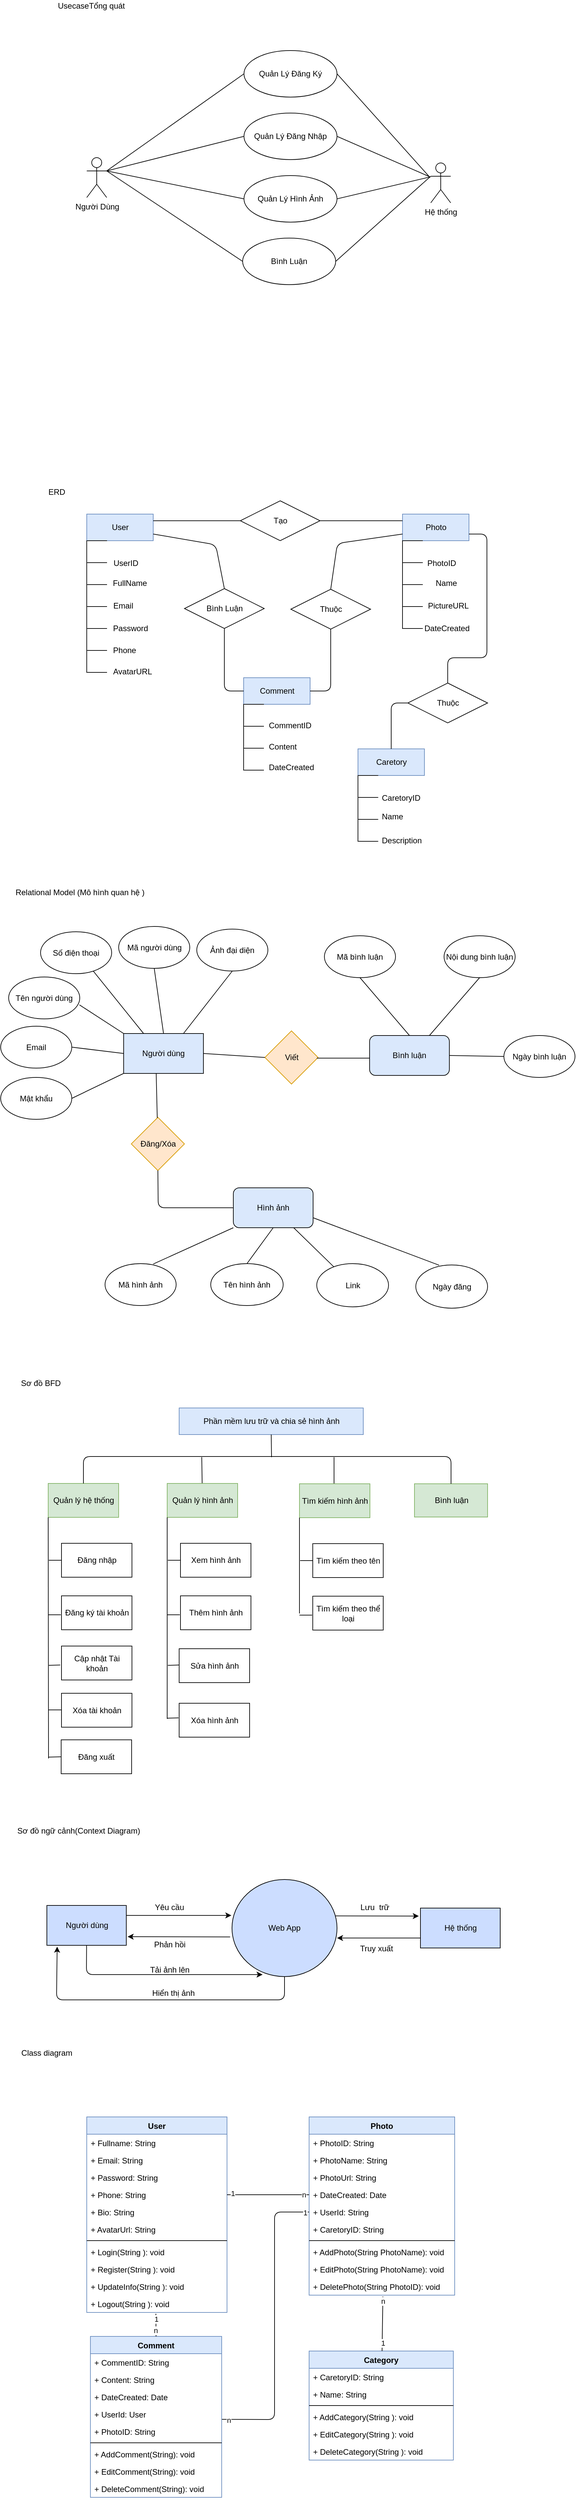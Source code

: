 <mxfile version="14.1.3" type="github">
  <diagram id="1OZ0fzqCseCf3csZvTV9" name="Page-1">
    <mxGraphModel dx="994" dy="573" grid="0" gridSize="10" guides="1" tooltips="1" connect="1" arrows="1" fold="1" page="1" pageScale="1" pageWidth="827" pageHeight="1169" background="#ffffff" math="0" shadow="0">
      <root>
        <mxCell id="0" />
        <mxCell id="1" parent="0" />
        <mxCell id="WL56E5WNC0mjnMsQFO7s-23" value="User" style="whiteSpace=wrap;html=1;align=center;startSize=26;fillColor=#dae8fc;strokeColor=#6c8ebf;" parent="1" vertex="1">
          <mxGeometry x="129.5" y="897" width="100" height="40" as="geometry" />
        </mxCell>
        <mxCell id="WL56E5WNC0mjnMsQFO7s-30" value="" style="html=1;dashed=0;whitespace=wrap;shape=partialRectangle;right=0;startSize=26;fillColor=#ffffff;gradientColor=none;" parent="1" vertex="1">
          <mxGeometry x="129.5" y="937" width="30" height="33" as="geometry" />
        </mxCell>
        <mxCell id="WL56E5WNC0mjnMsQFO7s-41" value="UserID" style="text;html=1;resizable=0;autosize=1;align=center;verticalAlign=middle;points=[];fillColor=none;strokeColor=none;startSize=26;fontSize=12;" parent="1" vertex="1">
          <mxGeometry x="163.5" y="962" width="48" height="18" as="geometry" />
        </mxCell>
        <mxCell id="WL56E5WNC0mjnMsQFO7s-42" value="" style="html=1;dashed=0;whitespace=wrap;shape=partialRectangle;right=0;startSize=26;fillColor=#ffffff;gradientColor=none;" parent="1" vertex="1">
          <mxGeometry x="129.5" y="970" width="30" height="33" as="geometry" />
        </mxCell>
        <mxCell id="WL56E5WNC0mjnMsQFO7s-43" value="FullName" style="text;html=1;resizable=0;autosize=1;align=center;verticalAlign=middle;points=[];fillColor=none;strokeColor=none;startSize=26;fontSize=12;" parent="1" vertex="1">
          <mxGeometry x="163.5" y="992" width="61" height="18" as="geometry" />
        </mxCell>
        <mxCell id="WL56E5WNC0mjnMsQFO7s-44" value="" style="html=1;dashed=0;whitespace=wrap;shape=partialRectangle;right=0;startSize=26;fillColor=#ffffff;gradientColor=none;" parent="1" vertex="1">
          <mxGeometry x="129.5" y="1003" width="30" height="33" as="geometry" />
        </mxCell>
        <mxCell id="WL56E5WNC0mjnMsQFO7s-45" value="Email" style="text;html=1;resizable=0;autosize=1;align=center;verticalAlign=middle;points=[];fillColor=none;strokeColor=none;startSize=26;fontSize=12;" parent="1" vertex="1">
          <mxGeometry x="163.5" y="1026" width="40" height="18" as="geometry" />
        </mxCell>
        <mxCell id="WL56E5WNC0mjnMsQFO7s-46" value="" style="html=1;dashed=0;whitespace=wrap;shape=partialRectangle;right=0;startSize=26;fillColor=#ffffff;gradientColor=none;" parent="1" vertex="1">
          <mxGeometry x="129.5" y="1036" width="30" height="33" as="geometry" />
        </mxCell>
        <mxCell id="WL56E5WNC0mjnMsQFO7s-47" value="Password" style="text;html=1;resizable=0;autosize=1;align=center;verticalAlign=middle;points=[];fillColor=none;strokeColor=none;startSize=26;fontSize=12;" parent="1" vertex="1">
          <mxGeometry x="163.5" y="1060" width="63" height="18" as="geometry" />
        </mxCell>
        <mxCell id="WL56E5WNC0mjnMsQFO7s-49" value="" style="html=1;dashed=0;whitespace=wrap;shape=partialRectangle;right=0;startSize=26;fillColor=#ffffff;gradientColor=none;" parent="1" vertex="1">
          <mxGeometry x="129.5" y="1069" width="30" height="33" as="geometry" />
        </mxCell>
        <mxCell id="WL56E5WNC0mjnMsQFO7s-50" value="Phone" style="text;html=1;resizable=0;autosize=1;align=center;verticalAlign=middle;points=[];fillColor=none;strokeColor=none;startSize=26;fontSize=12;" parent="1" vertex="1">
          <mxGeometry x="163.5" y="1093" width="44" height="18" as="geometry" />
        </mxCell>
        <mxCell id="WL56E5WNC0mjnMsQFO7s-51" value="" style="html=1;dashed=0;whitespace=wrap;shape=partialRectangle;right=0;startSize=26;fillColor=#ffffff;gradientColor=none;" parent="1" vertex="1">
          <mxGeometry x="129.5" y="1102" width="30" height="33" as="geometry" />
        </mxCell>
        <mxCell id="WL56E5WNC0mjnMsQFO7s-52" value="AvatarURL" style="text;html=1;resizable=0;autosize=1;align=center;verticalAlign=middle;points=[];fillColor=none;strokeColor=none;startSize=26;fontSize=12;" parent="1" vertex="1">
          <mxGeometry x="163.5" y="1125" width="68" height="18" as="geometry" />
        </mxCell>
        <mxCell id="WL56E5WNC0mjnMsQFO7s-55" value="Photo" style="whiteSpace=wrap;html=1;align=center;startSize=26;fillColor=#dae8fc;strokeColor=#6c8ebf;" parent="1" vertex="1">
          <mxGeometry x="604.5" y="897" width="100" height="40" as="geometry" />
        </mxCell>
        <mxCell id="WL56E5WNC0mjnMsQFO7s-56" value="" style="html=1;dashed=0;whitespace=wrap;shape=partialRectangle;right=0;startSize=26;fillColor=#ffffff;gradientColor=none;" parent="1" vertex="1">
          <mxGeometry x="604.5" y="937" width="30" height="33" as="geometry" />
        </mxCell>
        <mxCell id="WL56E5WNC0mjnMsQFO7s-57" value="PhotoID" style="text;html=1;resizable=0;autosize=1;align=center;verticalAlign=middle;points=[];fillColor=none;strokeColor=none;startSize=26;fontSize=12;" parent="1" vertex="1">
          <mxGeometry x="636.5" y="962" width="53" height="18" as="geometry" />
        </mxCell>
        <mxCell id="WL56E5WNC0mjnMsQFO7s-58" value="" style="html=1;dashed=0;whitespace=wrap;shape=partialRectangle;right=0;startSize=26;fillColor=#ffffff;gradientColor=none;" parent="1" vertex="1">
          <mxGeometry x="604.5" y="970" width="30" height="33" as="geometry" />
        </mxCell>
        <mxCell id="WL56E5WNC0mjnMsQFO7s-59" value="Name" style="text;html=1;resizable=0;autosize=1;align=center;verticalAlign=middle;points=[];fillColor=none;strokeColor=none;startSize=26;fontSize=12;" parent="1" vertex="1">
          <mxGeometry x="648.5" y="992" width="42" height="18" as="geometry" />
        </mxCell>
        <mxCell id="WL56E5WNC0mjnMsQFO7s-60" value="" style="html=1;dashed=0;whitespace=wrap;shape=partialRectangle;right=0;startSize=26;fillColor=#ffffff;gradientColor=none;" parent="1" vertex="1">
          <mxGeometry x="604.5" y="1003" width="30" height="33" as="geometry" />
        </mxCell>
        <mxCell id="WL56E5WNC0mjnMsQFO7s-61" value="PictureURL" style="text;html=1;resizable=0;autosize=1;align=center;verticalAlign=middle;points=[];fillColor=none;strokeColor=none;startSize=26;fontSize=12;" parent="1" vertex="1">
          <mxGeometry x="636.5" y="1026" width="72" height="18" as="geometry" />
        </mxCell>
        <mxCell id="WL56E5WNC0mjnMsQFO7s-62" value="" style="html=1;dashed=0;whitespace=wrap;shape=partialRectangle;right=0;startSize=26;fillColor=#ffffff;gradientColor=none;" parent="1" vertex="1">
          <mxGeometry x="604.5" y="1036" width="30" height="33" as="geometry" />
        </mxCell>
        <mxCell id="WL56E5WNC0mjnMsQFO7s-63" value="&lt;span style=&quot;text-align: left&quot;&gt;DateCreated&lt;/span&gt;" style="text;html=1;resizable=0;autosize=1;align=center;verticalAlign=middle;points=[];fillColor=none;strokeColor=none;startSize=26;fontSize=12;" parent="1" vertex="1">
          <mxGeometry x="631.5" y="1060" width="78" height="18" as="geometry" />
        </mxCell>
        <mxCell id="WL56E5WNC0mjnMsQFO7s-68" value="&lt;span&gt;Caretory&lt;/span&gt;" style="whiteSpace=wrap;html=1;align=center;startSize=26;fillColor=#dae8fc;strokeColor=#6c8ebf;" parent="1" vertex="1">
          <mxGeometry x="537.5" y="1250" width="100" height="40" as="geometry" />
        </mxCell>
        <mxCell id="WL56E5WNC0mjnMsQFO7s-69" value="" style="html=1;dashed=0;whitespace=wrap;shape=partialRectangle;right=0;startSize=26;fillColor=#ffffff;gradientColor=none;" parent="1" vertex="1">
          <mxGeometry x="537.5" y="1290" width="30" height="33" as="geometry" />
        </mxCell>
        <mxCell id="WL56E5WNC0mjnMsQFO7s-70" value="CaretoryID" style="text;html=1;resizable=0;autosize=1;align=center;verticalAlign=middle;points=[];fillColor=none;strokeColor=none;startSize=26;fontSize=12;" parent="1" vertex="1">
          <mxGeometry x="567.5" y="1315" width="68" height="18" as="geometry" />
        </mxCell>
        <mxCell id="WL56E5WNC0mjnMsQFO7s-71" value="" style="html=1;dashed=0;whitespace=wrap;shape=partialRectangle;right=0;startSize=26;fillColor=#ffffff;gradientColor=none;" parent="1" vertex="1">
          <mxGeometry x="537.5" y="1323" width="30" height="33" as="geometry" />
        </mxCell>
        <mxCell id="WL56E5WNC0mjnMsQFO7s-72" value="Name" style="text;html=1;resizable=0;autosize=1;align=center;verticalAlign=middle;points=[];fillColor=none;strokeColor=none;startSize=26;fontSize=12;" parent="1" vertex="1">
          <mxGeometry x="567.5" y="1343" width="42" height="18" as="geometry" />
        </mxCell>
        <mxCell id="WL56E5WNC0mjnMsQFO7s-73" value="" style="html=1;dashed=0;whitespace=wrap;shape=partialRectangle;right=0;startSize=26;fillColor=#ffffff;gradientColor=none;" parent="1" vertex="1">
          <mxGeometry x="537.5" y="1356" width="30" height="33" as="geometry" />
        </mxCell>
        <mxCell id="WL56E5WNC0mjnMsQFO7s-74" value="Description" style="text;html=1;resizable=0;autosize=1;align=center;verticalAlign=middle;points=[];fillColor=none;strokeColor=none;startSize=26;fontSize=12;" parent="1" vertex="1">
          <mxGeometry x="567.5" y="1379" width="70" height="18" as="geometry" />
        </mxCell>
        <mxCell id="WL56E5WNC0mjnMsQFO7s-81" value="Comment" style="whiteSpace=wrap;html=1;align=center;startSize=26;fillColor=#dae8fc;strokeColor=#6c8ebf;" parent="1" vertex="1">
          <mxGeometry x="365.5" y="1143" width="100" height="40" as="geometry" />
        </mxCell>
        <mxCell id="WL56E5WNC0mjnMsQFO7s-82" value="" style="html=1;dashed=0;whitespace=wrap;shape=partialRectangle;right=0;startSize=26;fillColor=#ffffff;gradientColor=none;" parent="1" vertex="1">
          <mxGeometry x="365.5" y="1183" width="30" height="33" as="geometry" />
        </mxCell>
        <mxCell id="WL56E5WNC0mjnMsQFO7s-83" value="CommentID" style="text;html=1;resizable=0;autosize=1;align=center;verticalAlign=middle;points=[];fillColor=none;strokeColor=none;startSize=26;fontSize=12;" parent="1" vertex="1">
          <mxGeometry x="397.5" y="1206" width="74" height="18" as="geometry" />
        </mxCell>
        <mxCell id="WL56E5WNC0mjnMsQFO7s-84" value="" style="html=1;dashed=0;whitespace=wrap;shape=partialRectangle;right=0;startSize=26;fillColor=#ffffff;gradientColor=none;" parent="1" vertex="1">
          <mxGeometry x="365.5" y="1216" width="30" height="33" as="geometry" />
        </mxCell>
        <mxCell id="WL56E5WNC0mjnMsQFO7s-85" value="Content" style="text;html=1;resizable=0;autosize=1;align=center;verticalAlign=middle;points=[];fillColor=none;strokeColor=none;startSize=26;fontSize=12;" parent="1" vertex="1">
          <mxGeometry x="397.5" y="1237.5" width="52" height="18" as="geometry" />
        </mxCell>
        <mxCell id="WL56E5WNC0mjnMsQFO7s-86" value="" style="html=1;dashed=0;whitespace=wrap;shape=partialRectangle;right=0;startSize=26;fillColor=#ffffff;gradientColor=none;" parent="1" vertex="1">
          <mxGeometry x="365.5" y="1249" width="30" height="33" as="geometry" />
        </mxCell>
        <mxCell id="WL56E5WNC0mjnMsQFO7s-87" value="&lt;span style=&quot;text-align: left&quot;&gt;DateCreated&lt;/span&gt;" style="text;html=1;resizable=0;autosize=1;align=center;verticalAlign=middle;points=[];fillColor=none;strokeColor=none;startSize=26;fontSize=12;" parent="1" vertex="1">
          <mxGeometry x="397.5" y="1269" width="78" height="18" as="geometry" />
        </mxCell>
        <mxCell id="WL56E5WNC0mjnMsQFO7s-94" value="Tạo" style="shape=rhombus;perimeter=rhombusPerimeter;whiteSpace=wrap;html=1;align=center;startSize=26;fillColor=#ffffff;gradientColor=none;" parent="1" vertex="1">
          <mxGeometry x="360.5" y="877" width="120" height="60" as="geometry" />
        </mxCell>
        <mxCell id="WL56E5WNC0mjnMsQFO7s-96" value="" style="endArrow=none;html=1;labelBackgroundColor=#ffffff;fontSize=12;align=center;exitX=1;exitY=0.25;exitDx=0;exitDy=0;entryX=0;entryY=0.5;entryDx=0;entryDy=0;" parent="1" source="WL56E5WNC0mjnMsQFO7s-23" target="WL56E5WNC0mjnMsQFO7s-94" edge="1">
          <mxGeometry width="50" height="50" relative="1" as="geometry">
            <mxPoint x="372.5" y="934" as="sourcePoint" />
            <mxPoint x="422.5" y="884" as="targetPoint" />
          </mxGeometry>
        </mxCell>
        <mxCell id="WL56E5WNC0mjnMsQFO7s-97" value="" style="endArrow=none;html=1;labelBackgroundColor=#ffffff;fontSize=12;align=center;entryX=0;entryY=0.25;entryDx=0;entryDy=0;exitX=1;exitY=0.5;exitDx=0;exitDy=0;" parent="1" source="WL56E5WNC0mjnMsQFO7s-94" target="WL56E5WNC0mjnMsQFO7s-55" edge="1">
          <mxGeometry width="50" height="50" relative="1" as="geometry">
            <mxPoint x="372.5" y="934" as="sourcePoint" />
            <mxPoint x="422.5" y="884" as="targetPoint" />
          </mxGeometry>
        </mxCell>
        <mxCell id="WL56E5WNC0mjnMsQFO7s-98" value="Thuộc" style="shape=rhombus;perimeter=rhombusPerimeter;whiteSpace=wrap;html=1;align=center;startSize=26;fillColor=#ffffff;gradientColor=none;" parent="1" vertex="1">
          <mxGeometry x="612.5" y="1151" width="120" height="60" as="geometry" />
        </mxCell>
        <mxCell id="WL56E5WNC0mjnMsQFO7s-99" value="" style="endArrow=none;html=1;labelBackgroundColor=#ffffff;fontSize=12;align=center;exitX=0.5;exitY=0;exitDx=0;exitDy=0;entryX=0;entryY=0.5;entryDx=0;entryDy=0;" parent="1" source="WL56E5WNC0mjnMsQFO7s-68" target="WL56E5WNC0mjnMsQFO7s-98" edge="1">
          <mxGeometry width="50" height="50" relative="1" as="geometry">
            <mxPoint x="437.5" y="1181" as="sourcePoint" />
            <mxPoint x="630.5" y="1148" as="targetPoint" />
            <Array as="points">
              <mxPoint x="587.5" y="1181" />
            </Array>
          </mxGeometry>
        </mxCell>
        <mxCell id="WL56E5WNC0mjnMsQFO7s-100" value="" style="endArrow=none;html=1;labelBackgroundColor=#ffffff;fontSize=12;align=center;entryX=1;entryY=0.75;entryDx=0;entryDy=0;exitX=0.5;exitY=0;exitDx=0;exitDy=0;" parent="1" source="WL56E5WNC0mjnMsQFO7s-98" target="WL56E5WNC0mjnMsQFO7s-55" edge="1">
          <mxGeometry width="50" height="50" relative="1" as="geometry">
            <mxPoint x="437.5" y="1140" as="sourcePoint" />
            <mxPoint x="601.5" y="1123" as="targetPoint" />
            <Array as="points">
              <mxPoint x="672.5" y="1113" />
              <mxPoint x="731.5" y="1113" />
              <mxPoint x="731.5" y="927" />
            </Array>
          </mxGeometry>
        </mxCell>
        <mxCell id="WL56E5WNC0mjnMsQFO7s-102" value="Bình Luận" style="shape=rhombus;perimeter=rhombusPerimeter;whiteSpace=wrap;html=1;align=center;startSize=26;fillColor=#ffffff;gradientColor=none;" parent="1" vertex="1">
          <mxGeometry x="276.5" y="1009" width="120" height="60" as="geometry" />
        </mxCell>
        <mxCell id="WL56E5WNC0mjnMsQFO7s-103" value="" style="endArrow=none;html=1;labelBackgroundColor=#ffffff;fontSize=12;align=center;exitX=1;exitY=0.75;exitDx=0;exitDy=0;entryX=0.5;entryY=0;entryDx=0;entryDy=0;" parent="1" source="WL56E5WNC0mjnMsQFO7s-23" target="WL56E5WNC0mjnMsQFO7s-102" edge="1">
          <mxGeometry width="50" height="50" relative="1" as="geometry">
            <mxPoint x="239.5" y="927" as="sourcePoint" />
            <mxPoint x="363.5" y="927" as="targetPoint" />
            <Array as="points">
              <mxPoint x="323.5" y="943" />
            </Array>
          </mxGeometry>
        </mxCell>
        <mxCell id="WL56E5WNC0mjnMsQFO7s-104" value="" style="endArrow=none;html=1;labelBackgroundColor=#ffffff;fontSize=12;align=center;entryX=0.5;entryY=1;entryDx=0;entryDy=0;exitX=0;exitY=0.5;exitDx=0;exitDy=0;" parent="1" source="WL56E5WNC0mjnMsQFO7s-81" target="WL56E5WNC0mjnMsQFO7s-102" edge="1">
          <mxGeometry width="50" height="50" relative="1" as="geometry">
            <mxPoint x="372.5" y="1184" as="sourcePoint" />
            <mxPoint x="422.5" y="1134" as="targetPoint" />
            <Array as="points">
              <mxPoint x="336.5" y="1163" />
            </Array>
          </mxGeometry>
        </mxCell>
        <mxCell id="WL56E5WNC0mjnMsQFO7s-105" value="Thuộc" style="shape=rhombus;perimeter=rhombusPerimeter;whiteSpace=wrap;html=1;align=center;startSize=26;fillColor=#ffffff;gradientColor=none;" parent="1" vertex="1">
          <mxGeometry x="436.5" y="1010" width="120" height="60" as="geometry" />
        </mxCell>
        <mxCell id="WL56E5WNC0mjnMsQFO7s-106" value="" style="endArrow=none;html=1;labelBackgroundColor=#ffffff;fontSize=12;align=center;entryX=0;entryY=0.75;entryDx=0;entryDy=0;exitX=0.5;exitY=0;exitDx=0;exitDy=0;" parent="1" source="WL56E5WNC0mjnMsQFO7s-105" target="WL56E5WNC0mjnMsQFO7s-55" edge="1">
          <mxGeometry width="50" height="50" relative="1" as="geometry">
            <mxPoint x="372.5" y="1101" as="sourcePoint" />
            <mxPoint x="422.5" y="1051" as="targetPoint" />
            <Array as="points">
              <mxPoint x="506.5" y="941" />
            </Array>
          </mxGeometry>
        </mxCell>
        <mxCell id="WL56E5WNC0mjnMsQFO7s-107" value="" style="endArrow=none;html=1;labelBackgroundColor=#ffffff;fontSize=12;align=center;entryX=0.5;entryY=1;entryDx=0;entryDy=0;exitX=1;exitY=0.5;exitDx=0;exitDy=0;" parent="1" source="WL56E5WNC0mjnMsQFO7s-81" target="WL56E5WNC0mjnMsQFO7s-105" edge="1">
          <mxGeometry width="50" height="50" relative="1" as="geometry">
            <mxPoint x="372.5" y="1101" as="sourcePoint" />
            <mxPoint x="422.5" y="1051" as="targetPoint" />
            <Array as="points">
              <mxPoint x="496.5" y="1163" />
            </Array>
          </mxGeometry>
        </mxCell>
        <mxCell id="WL56E5WNC0mjnMsQFO7s-110" value="Người Dùng" style="shape=umlActor;verticalLabelPosition=bottom;verticalAlign=top;html=1;startSize=26;fillColor=#ffffff;gradientColor=none;fontSize=12;" parent="1" vertex="1">
          <mxGeometry x="129.5" y="361" width="30" height="60" as="geometry" />
        </mxCell>
        <mxCell id="WL56E5WNC0mjnMsQFO7s-114" value="Hệ thống" style="shape=umlActor;verticalLabelPosition=bottom;verticalAlign=top;html=1;startSize=26;fillColor=#ffffff;gradientColor=none;fontSize=12;" parent="1" vertex="1">
          <mxGeometry x="647" y="369" width="30" height="60" as="geometry" />
        </mxCell>
        <mxCell id="WL56E5WNC0mjnMsQFO7s-115" value="Quản Lý Đăng Ký" style="ellipse;whiteSpace=wrap;html=1;startSize=26;fillColor=#ffffff;gradientColor=none;fontSize=12;" parent="1" vertex="1">
          <mxGeometry x="366" y="200" width="140" height="70" as="geometry" />
        </mxCell>
        <mxCell id="WL56E5WNC0mjnMsQFO7s-116" value="Quản Lý Đăng Nhập" style="ellipse;whiteSpace=wrap;html=1;startSize=26;fillColor=#ffffff;gradientColor=none;fontSize=12;" parent="1" vertex="1">
          <mxGeometry x="366" y="294" width="140" height="70" as="geometry" />
        </mxCell>
        <mxCell id="WL56E5WNC0mjnMsQFO7s-117" value="Quản Lý Hình Ảnh" style="ellipse;whiteSpace=wrap;html=1;startSize=26;fillColor=#ffffff;gradientColor=none;fontSize=12;" parent="1" vertex="1">
          <mxGeometry x="366" y="388" width="140" height="70" as="geometry" />
        </mxCell>
        <mxCell id="WL56E5WNC0mjnMsQFO7s-118" value="Bình Luận" style="ellipse;whiteSpace=wrap;html=1;startSize=26;fillColor=#ffffff;gradientColor=none;fontSize=12;" parent="1" vertex="1">
          <mxGeometry x="364" y="482" width="140" height="70" as="geometry" />
        </mxCell>
        <mxCell id="WL56E5WNC0mjnMsQFO7s-120" value="User" style="swimlane;fontStyle=1;align=center;verticalAlign=top;childLayout=stackLayout;horizontal=1;startSize=26;horizontalStack=0;resizeParent=1;resizeParentMax=0;resizeLast=0;collapsible=1;marginBottom=0;fillColor=#dae8fc;fontSize=12;strokeColor=#6c8ebf;" parent="1" vertex="1">
          <mxGeometry x="129.5" y="3307" width="211" height="294" as="geometry">
            <mxRectangle x="65" y="458" width="53" height="26" as="alternateBounds" />
          </mxGeometry>
        </mxCell>
        <mxCell id="WL56E5WNC0mjnMsQFO7s-121" value="+ Fullname: String" style="text;strokeColor=none;fillColor=none;align=left;verticalAlign=top;spacingLeft=4;spacingRight=4;overflow=hidden;rotatable=0;points=[[0,0.5],[1,0.5]];portConstraint=eastwest;" parent="WL56E5WNC0mjnMsQFO7s-120" vertex="1">
          <mxGeometry y="26" width="211" height="26" as="geometry" />
        </mxCell>
        <mxCell id="WL56E5WNC0mjnMsQFO7s-125" value="+ Email: String" style="text;strokeColor=none;fillColor=none;align=left;verticalAlign=top;spacingLeft=4;spacingRight=4;overflow=hidden;rotatable=0;points=[[0,0.5],[1,0.5]];portConstraint=eastwest;" parent="WL56E5WNC0mjnMsQFO7s-120" vertex="1">
          <mxGeometry y="52" width="211" height="26" as="geometry" />
        </mxCell>
        <mxCell id="WL56E5WNC0mjnMsQFO7s-126" value="+ Password: String" style="text;strokeColor=none;fillColor=none;align=left;verticalAlign=top;spacingLeft=4;spacingRight=4;overflow=hidden;rotatable=0;points=[[0,0.5],[1,0.5]];portConstraint=eastwest;" parent="WL56E5WNC0mjnMsQFO7s-120" vertex="1">
          <mxGeometry y="78" width="211" height="26" as="geometry" />
        </mxCell>
        <mxCell id="WL56E5WNC0mjnMsQFO7s-127" value="+ Phone: String" style="text;strokeColor=none;fillColor=none;align=left;verticalAlign=top;spacingLeft=4;spacingRight=4;overflow=hidden;rotatable=0;points=[[0,0.5],[1,0.5]];portConstraint=eastwest;" parent="WL56E5WNC0mjnMsQFO7s-120" vertex="1">
          <mxGeometry y="104" width="211" height="26" as="geometry" />
        </mxCell>
        <mxCell id="WL56E5WNC0mjnMsQFO7s-128" value="+ Bio: String" style="text;strokeColor=none;fillColor=none;align=left;verticalAlign=top;spacingLeft=4;spacingRight=4;overflow=hidden;rotatable=0;points=[[0,0.5],[1,0.5]];portConstraint=eastwest;" parent="WL56E5WNC0mjnMsQFO7s-120" vertex="1">
          <mxGeometry y="130" width="211" height="26" as="geometry" />
        </mxCell>
        <mxCell id="WL56E5WNC0mjnMsQFO7s-129" value="+ AvatarUrl: String" style="text;strokeColor=none;fillColor=none;align=left;verticalAlign=top;spacingLeft=4;spacingRight=4;overflow=hidden;rotatable=0;points=[[0,0.5],[1,0.5]];portConstraint=eastwest;" parent="WL56E5WNC0mjnMsQFO7s-120" vertex="1">
          <mxGeometry y="156" width="211" height="26" as="geometry" />
        </mxCell>
        <mxCell id="WL56E5WNC0mjnMsQFO7s-122" value="" style="line;strokeWidth=1;fillColor=none;align=left;verticalAlign=middle;spacingTop=-1;spacingLeft=3;spacingRight=3;rotatable=0;labelPosition=right;points=[];portConstraint=eastwest;" parent="WL56E5WNC0mjnMsQFO7s-120" vertex="1">
          <mxGeometry y="182" width="211" height="8" as="geometry" />
        </mxCell>
        <mxCell id="WL56E5WNC0mjnMsQFO7s-123" value="+ Login(String ): void" style="text;strokeColor=none;fillColor=none;align=left;verticalAlign=top;spacingLeft=4;spacingRight=4;overflow=hidden;rotatable=0;points=[[0,0.5],[1,0.5]];portConstraint=eastwest;" parent="WL56E5WNC0mjnMsQFO7s-120" vertex="1">
          <mxGeometry y="190" width="211" height="26" as="geometry" />
        </mxCell>
        <mxCell id="WL56E5WNC0mjnMsQFO7s-130" value="+ Register(String ): void" style="text;strokeColor=none;fillColor=none;align=left;verticalAlign=top;spacingLeft=4;spacingRight=4;overflow=hidden;rotatable=0;points=[[0,0.5],[1,0.5]];portConstraint=eastwest;" parent="WL56E5WNC0mjnMsQFO7s-120" vertex="1">
          <mxGeometry y="216" width="211" height="26" as="geometry" />
        </mxCell>
        <mxCell id="WL56E5WNC0mjnMsQFO7s-131" value="+ UpdateInfo(String ): void" style="text;strokeColor=none;fillColor=none;align=left;verticalAlign=top;spacingLeft=4;spacingRight=4;overflow=hidden;rotatable=0;points=[[0,0.5],[1,0.5]];portConstraint=eastwest;" parent="WL56E5WNC0mjnMsQFO7s-120" vertex="1">
          <mxGeometry y="242" width="211" height="26" as="geometry" />
        </mxCell>
        <mxCell id="pRK5wgSLd5WfmLrCtnuf-2" value="+ Logout(String ): void" style="text;strokeColor=none;fillColor=none;align=left;verticalAlign=top;spacingLeft=4;spacingRight=4;overflow=hidden;rotatable=0;points=[[0,0.5],[1,0.5]];portConstraint=eastwest;" parent="WL56E5WNC0mjnMsQFO7s-120" vertex="1">
          <mxGeometry y="268" width="211" height="26" as="geometry" />
        </mxCell>
        <mxCell id="WL56E5WNC0mjnMsQFO7s-132" value="Photo" style="swimlane;fontStyle=1;align=center;verticalAlign=top;childLayout=stackLayout;horizontal=1;startSize=26;horizontalStack=0;resizeParent=1;resizeParentMax=0;resizeLast=0;collapsible=1;marginBottom=0;fillColor=#dae8fc;fontSize=12;strokeColor=#6c8ebf;" parent="1" vertex="1">
          <mxGeometry x="464" y="3307" width="219" height="268" as="geometry">
            <mxRectangle x="65" y="458" width="53" height="26" as="alternateBounds" />
          </mxGeometry>
        </mxCell>
        <mxCell id="WL56E5WNC0mjnMsQFO7s-133" value="+ PhotoID: String" style="text;fillColor=none;align=left;verticalAlign=top;spacingLeft=4;spacingRight=4;overflow=hidden;rotatable=0;points=[[0,0.5],[1,0.5]];portConstraint=eastwest;" parent="WL56E5WNC0mjnMsQFO7s-132" vertex="1">
          <mxGeometry y="26" width="219" height="26" as="geometry" />
        </mxCell>
        <mxCell id="WL56E5WNC0mjnMsQFO7s-134" value="+ PhotoName: String" style="text;strokeColor=none;fillColor=none;align=left;verticalAlign=top;spacingLeft=4;spacingRight=4;overflow=hidden;rotatable=0;points=[[0,0.5],[1,0.5]];portConstraint=eastwest;" parent="WL56E5WNC0mjnMsQFO7s-132" vertex="1">
          <mxGeometry y="52" width="219" height="26" as="geometry" />
        </mxCell>
        <mxCell id="WL56E5WNC0mjnMsQFO7s-135" value="+ PhotoUrl: String" style="text;strokeColor=none;fillColor=none;align=left;verticalAlign=top;spacingLeft=4;spacingRight=4;overflow=hidden;rotatable=0;points=[[0,0.5],[1,0.5]];portConstraint=eastwest;" parent="WL56E5WNC0mjnMsQFO7s-132" vertex="1">
          <mxGeometry y="78" width="219" height="26" as="geometry" />
        </mxCell>
        <mxCell id="WL56E5WNC0mjnMsQFO7s-136" value="+ DateCreated: Date" style="text;strokeColor=none;fillColor=none;align=left;verticalAlign=top;spacingLeft=4;spacingRight=4;overflow=hidden;rotatable=0;points=[[0,0.5],[1,0.5]];portConstraint=eastwest;" parent="WL56E5WNC0mjnMsQFO7s-132" vertex="1">
          <mxGeometry y="104" width="219" height="26" as="geometry" />
        </mxCell>
        <mxCell id="WL56E5WNC0mjnMsQFO7s-137" value="+ UserId: String" style="text;strokeColor=none;fillColor=none;align=left;verticalAlign=top;spacingLeft=4;spacingRight=4;overflow=hidden;rotatable=0;points=[[0,0.5],[1,0.5]];portConstraint=eastwest;" parent="WL56E5WNC0mjnMsQFO7s-132" vertex="1">
          <mxGeometry y="130" width="219" height="26" as="geometry" />
        </mxCell>
        <mxCell id="WL56E5WNC0mjnMsQFO7s-165" value="+ CaretoryID: String" style="text;strokeColor=none;fillColor=none;align=left;verticalAlign=top;spacingLeft=4;spacingRight=4;overflow=hidden;rotatable=0;points=[[0,0.5],[1,0.5]];portConstraint=eastwest;" parent="WL56E5WNC0mjnMsQFO7s-132" vertex="1">
          <mxGeometry y="156" width="219" height="26" as="geometry" />
        </mxCell>
        <mxCell id="WL56E5WNC0mjnMsQFO7s-139" value="" style="line;strokeWidth=1;fillColor=none;align=left;verticalAlign=middle;spacingTop=-1;spacingLeft=3;spacingRight=3;rotatable=0;labelPosition=right;points=[];portConstraint=eastwest;" parent="WL56E5WNC0mjnMsQFO7s-132" vertex="1">
          <mxGeometry y="182" width="219" height="8" as="geometry" />
        </mxCell>
        <mxCell id="WL56E5WNC0mjnMsQFO7s-140" value="+ AddPhoto(String PhotoName): void" style="text;strokeColor=none;fillColor=none;align=left;verticalAlign=top;spacingLeft=4;spacingRight=4;overflow=hidden;rotatable=0;points=[[0,0.5],[1,0.5]];portConstraint=eastwest;" parent="WL56E5WNC0mjnMsQFO7s-132" vertex="1">
          <mxGeometry y="190" width="219" height="26" as="geometry" />
        </mxCell>
        <mxCell id="WL56E5WNC0mjnMsQFO7s-141" value="+ EditPhoto(String PhotoName): void" style="text;strokeColor=none;fillColor=none;align=left;verticalAlign=top;spacingLeft=4;spacingRight=4;overflow=hidden;rotatable=0;points=[[0,0.5],[1,0.5]];portConstraint=eastwest;" parent="WL56E5WNC0mjnMsQFO7s-132" vertex="1">
          <mxGeometry y="216" width="219" height="26" as="geometry" />
        </mxCell>
        <mxCell id="WL56E5WNC0mjnMsQFO7s-142" value="+ DeletePhoto(String PhotoID): void" style="text;strokeColor=none;fillColor=none;align=left;verticalAlign=top;spacingLeft=4;spacingRight=4;overflow=hidden;rotatable=0;points=[[0,0.5],[1,0.5]];portConstraint=eastwest;" parent="WL56E5WNC0mjnMsQFO7s-132" vertex="1">
          <mxGeometry y="242" width="219" height="26" as="geometry" />
        </mxCell>
        <mxCell id="WL56E5WNC0mjnMsQFO7s-143" value="Comment" style="swimlane;fontStyle=1;align=center;verticalAlign=top;childLayout=stackLayout;horizontal=1;startSize=26;horizontalStack=0;resizeParent=1;resizeParentMax=0;resizeLast=0;collapsible=1;marginBottom=0;fillColor=#dae8fc;fontSize=12;strokeColor=#6c8ebf;" parent="1" vertex="1">
          <mxGeometry x="135" y="3637" width="197.5" height="242" as="geometry">
            <mxRectangle x="65" y="458" width="53" height="26" as="alternateBounds" />
          </mxGeometry>
        </mxCell>
        <mxCell id="WL56E5WNC0mjnMsQFO7s-144" value="+ CommentID: String" style="text;strokeColor=none;fillColor=none;align=left;verticalAlign=top;spacingLeft=4;spacingRight=4;overflow=hidden;rotatable=0;points=[[0,0.5],[1,0.5]];portConstraint=eastwest;" parent="WL56E5WNC0mjnMsQFO7s-143" vertex="1">
          <mxGeometry y="26" width="197.5" height="26" as="geometry" />
        </mxCell>
        <mxCell id="WL56E5WNC0mjnMsQFO7s-145" value="+ Content: String" style="text;strokeColor=none;fillColor=none;align=left;verticalAlign=top;spacingLeft=4;spacingRight=4;overflow=hidden;rotatable=0;points=[[0,0.5],[1,0.5]];portConstraint=eastwest;" parent="WL56E5WNC0mjnMsQFO7s-143" vertex="1">
          <mxGeometry y="52" width="197.5" height="26" as="geometry" />
        </mxCell>
        <mxCell id="WL56E5WNC0mjnMsQFO7s-147" value="+ DateCreated: Date" style="text;strokeColor=none;fillColor=none;align=left;verticalAlign=top;spacingLeft=4;spacingRight=4;overflow=hidden;rotatable=0;points=[[0,0.5],[1,0.5]];portConstraint=eastwest;" parent="WL56E5WNC0mjnMsQFO7s-143" vertex="1">
          <mxGeometry y="78" width="197.5" height="26" as="geometry" />
        </mxCell>
        <mxCell id="WL56E5WNC0mjnMsQFO7s-148" value="+ UserId: User" style="text;strokeColor=none;fillColor=none;align=left;verticalAlign=top;spacingLeft=4;spacingRight=4;overflow=hidden;rotatable=0;points=[[0,0.5],[1,0.5]];portConstraint=eastwest;" parent="WL56E5WNC0mjnMsQFO7s-143" vertex="1">
          <mxGeometry y="104" width="197.5" height="26" as="geometry" />
        </mxCell>
        <mxCell id="WL56E5WNC0mjnMsQFO7s-146" value="+ PhotoID: String" style="text;strokeColor=none;fillColor=none;align=left;verticalAlign=top;spacingLeft=4;spacingRight=4;overflow=hidden;rotatable=0;points=[[0,0.5],[1,0.5]];portConstraint=eastwest;" parent="WL56E5WNC0mjnMsQFO7s-143" vertex="1">
          <mxGeometry y="130" width="197.5" height="26" as="geometry" />
        </mxCell>
        <mxCell id="WL56E5WNC0mjnMsQFO7s-149" value="" style="line;strokeWidth=1;fillColor=none;align=left;verticalAlign=middle;spacingTop=-1;spacingLeft=3;spacingRight=3;rotatable=0;labelPosition=right;points=[];portConstraint=eastwest;" parent="WL56E5WNC0mjnMsQFO7s-143" vertex="1">
          <mxGeometry y="156" width="197.5" height="8" as="geometry" />
        </mxCell>
        <mxCell id="WL56E5WNC0mjnMsQFO7s-151" value="+ AddComment(String): void" style="text;strokeColor=none;fillColor=none;align=left;verticalAlign=top;spacingLeft=4;spacingRight=4;overflow=hidden;rotatable=0;points=[[0,0.5],[1,0.5]];portConstraint=eastwest;" parent="WL56E5WNC0mjnMsQFO7s-143" vertex="1">
          <mxGeometry y="164" width="197.5" height="26" as="geometry" />
        </mxCell>
        <mxCell id="k80brB-KYHI7LlJDPjke-1" value="+ EditComment(String): void" style="text;strokeColor=none;fillColor=none;align=left;verticalAlign=top;spacingLeft=4;spacingRight=4;overflow=hidden;rotatable=0;points=[[0,0.5],[1,0.5]];portConstraint=eastwest;" parent="WL56E5WNC0mjnMsQFO7s-143" vertex="1">
          <mxGeometry y="190" width="197.5" height="26" as="geometry" />
        </mxCell>
        <mxCell id="k80brB-KYHI7LlJDPjke-2" value="+ DeleteComment(String): void" style="text;strokeColor=none;fillColor=none;align=left;verticalAlign=top;spacingLeft=4;spacingRight=4;overflow=hidden;rotatable=0;points=[[0,0.5],[1,0.5]];portConstraint=eastwest;" parent="WL56E5WNC0mjnMsQFO7s-143" vertex="1">
          <mxGeometry y="216" width="197.5" height="26" as="geometry" />
        </mxCell>
        <mxCell id="WL56E5WNC0mjnMsQFO7s-156" value="Category" style="swimlane;fontStyle=1;align=center;verticalAlign=top;childLayout=stackLayout;horizontal=1;startSize=26;horizontalStack=0;resizeParent=1;resizeParentMax=0;resizeLast=0;collapsible=1;marginBottom=0;fillColor=#dae8fc;fontSize=12;strokeColor=#6c8ebf;" parent="1" vertex="1">
          <mxGeometry x="464" y="3659" width="217" height="164" as="geometry">
            <mxRectangle x="65" y="458" width="53" height="26" as="alternateBounds" />
          </mxGeometry>
        </mxCell>
        <mxCell id="WL56E5WNC0mjnMsQFO7s-157" value="+ CaretoryID: String" style="text;strokeColor=none;fillColor=none;align=left;verticalAlign=top;spacingLeft=4;spacingRight=4;overflow=hidden;rotatable=0;points=[[0,0.5],[1,0.5]];portConstraint=eastwest;" parent="WL56E5WNC0mjnMsQFO7s-156" vertex="1">
          <mxGeometry y="26" width="217" height="26" as="geometry" />
        </mxCell>
        <mxCell id="WL56E5WNC0mjnMsQFO7s-158" value="+ Name: String" style="text;strokeColor=none;fillColor=none;align=left;verticalAlign=top;spacingLeft=4;spacingRight=4;overflow=hidden;rotatable=0;points=[[0,0.5],[1,0.5]];portConstraint=eastwest;" parent="WL56E5WNC0mjnMsQFO7s-156" vertex="1">
          <mxGeometry y="52" width="217" height="26" as="geometry" />
        </mxCell>
        <mxCell id="WL56E5WNC0mjnMsQFO7s-162" value="" style="line;strokeWidth=1;fillColor=none;align=left;verticalAlign=middle;spacingTop=-1;spacingLeft=3;spacingRight=3;rotatable=0;labelPosition=right;points=[];portConstraint=eastwest;" parent="WL56E5WNC0mjnMsQFO7s-156" vertex="1">
          <mxGeometry y="78" width="217" height="8" as="geometry" />
        </mxCell>
        <mxCell id="WL56E5WNC0mjnMsQFO7s-163" value="+ AddCategory(String ): void" style="text;strokeColor=none;fillColor=none;align=left;verticalAlign=top;spacingLeft=4;spacingRight=4;overflow=hidden;rotatable=0;points=[[0,0.5],[1,0.5]];portConstraint=eastwest;" parent="WL56E5WNC0mjnMsQFO7s-156" vertex="1">
          <mxGeometry y="86" width="217" height="26" as="geometry" />
        </mxCell>
        <mxCell id="k80brB-KYHI7LlJDPjke-3" value="+ EditCategory(String ): void" style="text;strokeColor=none;fillColor=none;align=left;verticalAlign=top;spacingLeft=4;spacingRight=4;overflow=hidden;rotatable=0;points=[[0,0.5],[1,0.5]];portConstraint=eastwest;" parent="WL56E5WNC0mjnMsQFO7s-156" vertex="1">
          <mxGeometry y="112" width="217" height="26" as="geometry" />
        </mxCell>
        <mxCell id="k80brB-KYHI7LlJDPjke-4" value="+ DeleteCategory(String ): void" style="text;strokeColor=none;fillColor=none;align=left;verticalAlign=top;spacingLeft=4;spacingRight=4;overflow=hidden;rotatable=0;points=[[0,0.5],[1,0.5]];portConstraint=eastwest;" parent="WL56E5WNC0mjnMsQFO7s-156" vertex="1">
          <mxGeometry y="138" width="217" height="26" as="geometry" />
        </mxCell>
        <mxCell id="WL56E5WNC0mjnMsQFO7s-166" value="Phần mềm lưu trữ và chia sẻ hình ảnh" style="whiteSpace=wrap;html=1;align=center;startSize=26;fillColor=#dae8fc;fontSize=12;strokeColor=#6c8ebf;" parent="1" vertex="1">
          <mxGeometry x="268.5" y="2241" width="277" height="40" as="geometry" />
        </mxCell>
        <mxCell id="WL56E5WNC0mjnMsQFO7s-167" value="Đăng nhập" style="whiteSpace=wrap;html=1;align=center;startSize=26;fillColor=#ffffff;fontSize=12;" parent="1" vertex="1">
          <mxGeometry x="91.5" y="2444.5" width="106" height="51" as="geometry" />
        </mxCell>
        <mxCell id="WL56E5WNC0mjnMsQFO7s-171" value="Quản lý hệ thống" style="whiteSpace=wrap;html=1;align=center;startSize=26;fillColor=#d5e8d4;fontSize=12;strokeColor=#82b366;" parent="1" vertex="1">
          <mxGeometry x="71.5" y="2354.5" width="106" height="51" as="geometry" />
        </mxCell>
        <mxCell id="WL56E5WNC0mjnMsQFO7s-172" value="Đăng ký tài khoản" style="whiteSpace=wrap;html=1;align=center;startSize=26;fillColor=#ffffff;fontSize=12;" parent="1" vertex="1">
          <mxGeometry x="91.5" y="2523.5" width="106" height="51" as="geometry" />
        </mxCell>
        <mxCell id="WL56E5WNC0mjnMsQFO7s-173" value="Đăng xuất" style="whiteSpace=wrap;html=1;align=center;startSize=26;fillColor=#ffffff;fontSize=12;" parent="1" vertex="1">
          <mxGeometry x="91" y="2740" width="106" height="51" as="geometry" />
        </mxCell>
        <mxCell id="WL56E5WNC0mjnMsQFO7s-180" value="Bình luận" style="html=1;startSize=26;fillColor=#d5e8d4;fontSize=12;strokeColor=#82b366;" parent="1" vertex="1">
          <mxGeometry x="622.5" y="2355" width="110" height="50" as="geometry" />
        </mxCell>
        <mxCell id="WL56E5WNC0mjnMsQFO7s-190" value="" style="endArrow=none;html=1;labelBackgroundColor=#ffffff;fontSize=12;align=center;exitX=0.5;exitY=0;exitDx=0;exitDy=0;" parent="1" source="WL56E5WNC0mjnMsQFO7s-171" edge="1">
          <mxGeometry relative="1" as="geometry">
            <mxPoint x="283.5" y="2404" as="sourcePoint" />
            <mxPoint x="407.5" y="2314" as="targetPoint" />
            <Array as="points">
              <mxPoint x="124.5" y="2314" />
            </Array>
          </mxGeometry>
        </mxCell>
        <mxCell id="WL56E5WNC0mjnMsQFO7s-191" value="" style="endArrow=none;html=1;labelBackgroundColor=#ffffff;fontSize=12;align=center;" parent="1" source="WL56E5WNC0mjnMsQFO7s-206" edge="1">
          <mxGeometry relative="1" as="geometry">
            <mxPoint x="302.5" y="2355" as="sourcePoint" />
            <mxPoint x="302.5" y="2315" as="targetPoint" />
          </mxGeometry>
        </mxCell>
        <mxCell id="WL56E5WNC0mjnMsQFO7s-192" value="" style="endArrow=none;html=1;labelBackgroundColor=#ffffff;fontSize=12;align=center;entryX=0.5;entryY=0;entryDx=0;entryDy=0;" parent="1" edge="1">
          <mxGeometry relative="1" as="geometry">
            <mxPoint x="501.5" y="2315" as="sourcePoint" />
            <mxPoint x="501.5" y="2357" as="targetPoint" />
          </mxGeometry>
        </mxCell>
        <mxCell id="WL56E5WNC0mjnMsQFO7s-193" value="" style="endArrow=none;html=1;labelBackgroundColor=#ffffff;fontSize=12;align=center;entryX=0.5;entryY=0;entryDx=0;entryDy=0;" parent="1" target="WL56E5WNC0mjnMsQFO7s-180" edge="1">
          <mxGeometry relative="1" as="geometry">
            <mxPoint x="407.5" y="2314" as="sourcePoint" />
            <mxPoint x="443.5" y="2404" as="targetPoint" />
            <Array as="points">
              <mxPoint x="677.5" y="2314" />
            </Array>
          </mxGeometry>
        </mxCell>
        <mxCell id="WL56E5WNC0mjnMsQFO7s-194" value="" style="endArrow=none;html=1;labelBackgroundColor=#ffffff;fontSize=12;align=center;entryX=0.5;entryY=1;entryDx=0;entryDy=0;" parent="1" target="WL56E5WNC0mjnMsQFO7s-166" edge="1">
          <mxGeometry relative="1" as="geometry">
            <mxPoint x="407.5" y="2315" as="sourcePoint" />
            <mxPoint x="443.5" y="2404" as="targetPoint" />
          </mxGeometry>
        </mxCell>
        <mxCell id="WL56E5WNC0mjnMsQFO7s-195" value="" style="endArrow=none;html=1;labelBackgroundColor=#ffffff;fontSize=12;align=center;exitX=0;exitY=1;exitDx=0;exitDy=0;" parent="1" source="WL56E5WNC0mjnMsQFO7s-171" edge="1">
          <mxGeometry relative="1" as="geometry">
            <mxPoint x="166.5" y="2411" as="sourcePoint" />
            <mxPoint x="72" y="2768" as="targetPoint" />
          </mxGeometry>
        </mxCell>
        <mxCell id="WL56E5WNC0mjnMsQFO7s-196" value="" style="endArrow=none;html=1;labelBackgroundColor=#ffffff;fontSize=12;align=center;entryX=0;entryY=0.5;entryDx=0;entryDy=0;" parent="1" target="WL56E5WNC0mjnMsQFO7s-167" edge="1">
          <mxGeometry relative="1" as="geometry">
            <mxPoint x="72.5" y="2470" as="sourcePoint" />
            <mxPoint x="443.5" y="2404" as="targetPoint" />
          </mxGeometry>
        </mxCell>
        <mxCell id="WL56E5WNC0mjnMsQFO7s-197" value="" style="endArrow=none;html=1;labelBackgroundColor=#ffffff;fontSize=12;align=center;entryX=0;entryY=0.5;entryDx=0;entryDy=0;" parent="1" edge="1">
          <mxGeometry relative="1" as="geometry">
            <mxPoint x="71.5" y="2552" as="sourcePoint" />
            <mxPoint x="90.5" y="2552" as="targetPoint" />
          </mxGeometry>
        </mxCell>
        <mxCell id="WL56E5WNC0mjnMsQFO7s-198" value="" style="endArrow=none;html=1;labelBackgroundColor=#ffffff;fontSize=12;align=center;entryX=0;entryY=0.5;entryDx=0;entryDy=0;" parent="1" edge="1">
          <mxGeometry relative="1" as="geometry">
            <mxPoint x="72.5" y="2628" as="sourcePoint" />
            <mxPoint x="89.5" y="2627.5" as="targetPoint" />
          </mxGeometry>
        </mxCell>
        <mxCell id="WL56E5WNC0mjnMsQFO7s-205" value="&lt;span&gt;Xem hình ảnh&lt;/span&gt;" style="whiteSpace=wrap;html=1;align=center;startSize=26;fillColor=#ffffff;fontSize=12;" parent="1" vertex="1">
          <mxGeometry x="270.5" y="2444.5" width="106" height="51" as="geometry" />
        </mxCell>
        <mxCell id="WL56E5WNC0mjnMsQFO7s-206" value="&lt;span&gt;Quản lý hình ảnh&lt;/span&gt;" style="whiteSpace=wrap;html=1;align=center;startSize=26;fillColor=#d5e8d4;fontSize=12;strokeColor=#82b366;" parent="1" vertex="1">
          <mxGeometry x="250.5" y="2354.5" width="106" height="51" as="geometry" />
        </mxCell>
        <mxCell id="WL56E5WNC0mjnMsQFO7s-207" value="&lt;span&gt;Thêm hình ảnh&lt;/span&gt;" style="whiteSpace=wrap;html=1;align=center;startSize=26;fillColor=#ffffff;fontSize=12;" parent="1" vertex="1">
          <mxGeometry x="270.5" y="2523.5" width="106" height="51" as="geometry" />
        </mxCell>
        <mxCell id="WL56E5WNC0mjnMsQFO7s-208" value="&lt;span&gt;Sửa hình ảnh&lt;/span&gt;" style="whiteSpace=wrap;html=1;align=center;startSize=26;fillColor=#ffffff;fontSize=12;" parent="1" vertex="1">
          <mxGeometry x="268.5" y="2603" width="106" height="51" as="geometry" />
        </mxCell>
        <mxCell id="WL56E5WNC0mjnMsQFO7s-209" value="" style="endArrow=none;html=1;labelBackgroundColor=#ffffff;fontSize=12;align=center;exitX=0;exitY=1;exitDx=0;exitDy=0;" parent="1" source="WL56E5WNC0mjnMsQFO7s-206" edge="1">
          <mxGeometry relative="1" as="geometry">
            <mxPoint x="345.5" y="2411" as="sourcePoint" />
            <mxPoint x="250.5" y="2708.5" as="targetPoint" />
          </mxGeometry>
        </mxCell>
        <mxCell id="WL56E5WNC0mjnMsQFO7s-210" value="" style="endArrow=none;html=1;labelBackgroundColor=#ffffff;fontSize=12;align=center;entryX=0;entryY=0.5;entryDx=0;entryDy=0;" parent="1" target="WL56E5WNC0mjnMsQFO7s-205" edge="1">
          <mxGeometry relative="1" as="geometry">
            <mxPoint x="251.5" y="2470" as="sourcePoint" />
            <mxPoint x="622.5" y="2404" as="targetPoint" />
          </mxGeometry>
        </mxCell>
        <mxCell id="WL56E5WNC0mjnMsQFO7s-211" value="" style="endArrow=none;html=1;labelBackgroundColor=#ffffff;fontSize=12;align=center;entryX=0;entryY=0.5;entryDx=0;entryDy=0;" parent="1" edge="1">
          <mxGeometry relative="1" as="geometry">
            <mxPoint x="250.5" y="2552" as="sourcePoint" />
            <mxPoint x="269.5" y="2552" as="targetPoint" />
          </mxGeometry>
        </mxCell>
        <mxCell id="WL56E5WNC0mjnMsQFO7s-212" value="" style="endArrow=none;html=1;labelBackgroundColor=#ffffff;fontSize=12;align=center;entryX=0;entryY=0.5;entryDx=0;entryDy=0;" parent="1" edge="1">
          <mxGeometry relative="1" as="geometry">
            <mxPoint x="251.5" y="2628" as="sourcePoint" />
            <mxPoint x="268.5" y="2627.5" as="targetPoint" />
          </mxGeometry>
        </mxCell>
        <mxCell id="WL56E5WNC0mjnMsQFO7s-213" value="&lt;span&gt;Xóa hình ảnh&lt;/span&gt;" style="whiteSpace=wrap;html=1;align=center;startSize=26;fillColor=#ffffff;fontSize=12;" parent="1" vertex="1">
          <mxGeometry x="268.5" y="2685" width="106" height="51" as="geometry" />
        </mxCell>
        <mxCell id="WL56E5WNC0mjnMsQFO7s-214" value="" style="endArrow=none;html=1;labelBackgroundColor=#ffffff;fontSize=12;align=center;entryX=0;entryY=0.5;entryDx=0;entryDy=0;" parent="1" edge="1">
          <mxGeometry relative="1" as="geometry">
            <mxPoint x="250.5" y="2707.5" as="sourcePoint" />
            <mxPoint x="267.5" y="2707" as="targetPoint" />
          </mxGeometry>
        </mxCell>
        <mxCell id="WL56E5WNC0mjnMsQFO7s-215" value="&lt;span&gt;Tìm kiếm theo tên&lt;/span&gt;" style="whiteSpace=wrap;html=1;align=center;startSize=26;fillColor=#ffffff;fontSize=12;" parent="1" vertex="1">
          <mxGeometry x="469.5" y="2445" width="106" height="51" as="geometry" />
        </mxCell>
        <mxCell id="WL56E5WNC0mjnMsQFO7s-216" value="&lt;span&gt;Tìm kiếm hình ảnh&lt;/span&gt;" style="whiteSpace=wrap;html=1;align=center;startSize=26;fillColor=#d5e8d4;fontSize=12;strokeColor=#82b366;" parent="1" vertex="1">
          <mxGeometry x="449.5" y="2355" width="106" height="51" as="geometry" />
        </mxCell>
        <mxCell id="WL56E5WNC0mjnMsQFO7s-217" value="Tìm kiếm theo thể loại" style="whiteSpace=wrap;html=1;align=center;startSize=26;fillColor=#ffffff;fontSize=12;" parent="1" vertex="1">
          <mxGeometry x="469.5" y="2524" width="106" height="51" as="geometry" />
        </mxCell>
        <mxCell id="WL56E5WNC0mjnMsQFO7s-219" value="" style="endArrow=none;html=1;labelBackgroundColor=#ffffff;fontSize=12;align=center;exitX=0;exitY=1;exitDx=0;exitDy=0;" parent="1" source="WL56E5WNC0mjnMsQFO7s-216" edge="1">
          <mxGeometry relative="1" as="geometry">
            <mxPoint x="544.5" y="2411.5" as="sourcePoint" />
            <mxPoint x="449.5" y="2550" as="targetPoint" />
          </mxGeometry>
        </mxCell>
        <mxCell id="WL56E5WNC0mjnMsQFO7s-220" value="" style="endArrow=none;html=1;labelBackgroundColor=#ffffff;fontSize=12;align=center;entryX=0;entryY=0.5;entryDx=0;entryDy=0;" parent="1" target="WL56E5WNC0mjnMsQFO7s-215" edge="1">
          <mxGeometry relative="1" as="geometry">
            <mxPoint x="450.5" y="2470.5" as="sourcePoint" />
            <mxPoint x="821.5" y="2404.5" as="targetPoint" />
          </mxGeometry>
        </mxCell>
        <mxCell id="WL56E5WNC0mjnMsQFO7s-221" value="" style="endArrow=none;html=1;labelBackgroundColor=#ffffff;fontSize=12;align=center;entryX=0;entryY=0.5;entryDx=0;entryDy=0;" parent="1" edge="1">
          <mxGeometry relative="1" as="geometry">
            <mxPoint x="449.5" y="2552.5" as="sourcePoint" />
            <mxPoint x="468.5" y="2552.5" as="targetPoint" />
          </mxGeometry>
        </mxCell>
        <mxCell id="WL56E5WNC0mjnMsQFO7s-223" value="Sơ đồ BFD" style="text;html=1;resizable=0;autosize=1;align=center;verticalAlign=middle;points=[];fillColor=none;strokeColor=none;startSize=26;fontSize=12;" parent="1" vertex="1">
          <mxGeometry x="25" y="2195" width="70" height="18" as="geometry" />
        </mxCell>
        <mxCell id="WL56E5WNC0mjnMsQFO7s-224" value="Sơ đồ ngữ cảnh(Context Diagram)" style="text;html=1;resizable=0;autosize=1;align=center;verticalAlign=middle;points=[];fillColor=none;strokeColor=none;startSize=26;fontSize=12;" parent="1" vertex="1">
          <mxGeometry x="19" y="2868" width="195" height="18" as="geometry" />
        </mxCell>
        <mxCell id="WL56E5WNC0mjnMsQFO7s-226" value="ERD" style="text;html=1;resizable=0;autosize=1;align=center;verticalAlign=middle;points=[];fillColor=none;strokeColor=none;startSize=26;fontSize=12;" parent="1" vertex="1">
          <mxGeometry x="65.5" y="855" width="36" height="18" as="geometry" />
        </mxCell>
        <mxCell id="WL56E5WNC0mjnMsQFO7s-227" value="Class diagram" style="text;html=1;resizable=0;autosize=1;align=center;verticalAlign=middle;points=[];fillColor=none;strokeColor=none;startSize=26;fontSize=12;" parent="1" vertex="1">
          <mxGeometry x="25" y="3202" width="87" height="18" as="geometry" />
        </mxCell>
        <mxCell id="k80brB-KYHI7LlJDPjke-6" value="Cập nhật Tài khoản" style="whiteSpace=wrap;html=1;align=center;startSize=26;fillColor=#ffffff;fontSize=12;" parent="1" vertex="1">
          <mxGeometry x="91.5" y="2599" width="106" height="51" as="geometry" />
        </mxCell>
        <mxCell id="k80brB-KYHI7LlJDPjke-7" value="" style="endArrow=none;html=1;labelBackgroundColor=#ffffff;fontSize=12;align=center;entryX=0;entryY=0.5;entryDx=0;entryDy=0;" parent="1" edge="1">
          <mxGeometry relative="1" as="geometry">
            <mxPoint x="72" y="2695" as="sourcePoint" />
            <mxPoint x="91" y="2695" as="targetPoint" />
          </mxGeometry>
        </mxCell>
        <mxCell id="k80brB-KYHI7LlJDPjke-8" value="Xóa tài khoản" style="whiteSpace=wrap;html=1;align=center;startSize=26;fillColor=#ffffff;fontSize=12;" parent="1" vertex="1">
          <mxGeometry x="91.5" y="2670" width="106" height="51" as="geometry" />
        </mxCell>
        <mxCell id="k80brB-KYHI7LlJDPjke-10" value="" style="endArrow=none;html=1;labelBackgroundColor=#ffffff;fontSize=12;align=center;exitX=0;exitY=0.5;exitDx=0;exitDy=0;" parent="1" source="WL56E5WNC0mjnMsQFO7s-173" edge="1">
          <mxGeometry relative="1" as="geometry">
            <mxPoint x="82" y="2705" as="sourcePoint" />
            <mxPoint x="72" y="2766" as="targetPoint" />
          </mxGeometry>
        </mxCell>
        <mxCell id="k80brB-KYHI7LlJDPjke-11" value="" style="endArrow=none;html=1;exitX=1;exitY=0.5;exitDx=0;exitDy=0;entryX=0;entryY=0.5;entryDx=0;entryDy=0;" parent="1" source="WL56E5WNC0mjnMsQFO7s-127" target="WL56E5WNC0mjnMsQFO7s-136" edge="1">
          <mxGeometry width="50" height="50" relative="1" as="geometry">
            <mxPoint x="502" y="3506" as="sourcePoint" />
            <mxPoint x="552" y="3456" as="targetPoint" />
          </mxGeometry>
        </mxCell>
        <mxCell id="pRK5wgSLd5WfmLrCtnuf-6" value="1" style="edgeLabel;html=1;align=center;verticalAlign=middle;resizable=0;points=[];" parent="k80brB-KYHI7LlJDPjke-11" vertex="1" connectable="0">
          <mxGeometry x="-0.866" y="2" relative="1" as="geometry">
            <mxPoint as="offset" />
          </mxGeometry>
        </mxCell>
        <mxCell id="pRK5wgSLd5WfmLrCtnuf-7" value="n" style="edgeLabel;html=1;align=center;verticalAlign=middle;resizable=0;points=[];" parent="k80brB-KYHI7LlJDPjke-11" vertex="1" connectable="0">
          <mxGeometry x="0.868" relative="1" as="geometry">
            <mxPoint as="offset" />
          </mxGeometry>
        </mxCell>
        <mxCell id="k80brB-KYHI7LlJDPjke-12" value="" style="endArrow=none;html=1;exitX=0.5;exitY=0;exitDx=0;exitDy=0;" parent="1" source="WL56E5WNC0mjnMsQFO7s-143" edge="1">
          <mxGeometry width="50" height="50" relative="1" as="geometry">
            <mxPoint x="502" y="3606" as="sourcePoint" />
            <mxPoint x="233.5" y="3603" as="targetPoint" />
          </mxGeometry>
        </mxCell>
        <mxCell id="pRK5wgSLd5WfmLrCtnuf-8" value="1" style="edgeLabel;html=1;align=center;verticalAlign=middle;resizable=0;points=[];" parent="k80brB-KYHI7LlJDPjke-12" vertex="1" connectable="0">
          <mxGeometry x="0.548" relative="1" as="geometry">
            <mxPoint as="offset" />
          </mxGeometry>
        </mxCell>
        <mxCell id="pRK5wgSLd5WfmLrCtnuf-9" value="n" style="edgeLabel;html=1;align=center;verticalAlign=middle;resizable=0;points=[];" parent="k80brB-KYHI7LlJDPjke-12" vertex="1" connectable="0">
          <mxGeometry x="-0.466" y="1" relative="1" as="geometry">
            <mxPoint as="offset" />
          </mxGeometry>
        </mxCell>
        <mxCell id="k80brB-KYHI7LlJDPjke-13" value="" style="endArrow=none;html=1;exitX=1.002;exitY=0.8;exitDx=0;exitDy=0;exitPerimeter=0;entryX=0;entryY=0.5;entryDx=0;entryDy=0;" parent="1" source="WL56E5WNC0mjnMsQFO7s-148" target="WL56E5WNC0mjnMsQFO7s-137" edge="1">
          <mxGeometry width="50" height="50" relative="1" as="geometry">
            <mxPoint x="502" y="3606" as="sourcePoint" />
            <mxPoint x="552" y="3556" as="targetPoint" />
            <Array as="points">
              <mxPoint x="412" y="3762" />
              <mxPoint x="412" y="3450" />
            </Array>
          </mxGeometry>
        </mxCell>
        <mxCell id="pRK5wgSLd5WfmLrCtnuf-10" value="1" style="edgeLabel;html=1;align=center;verticalAlign=middle;resizable=0;points=[];" parent="k80brB-KYHI7LlJDPjke-13" vertex="1" connectable="0">
          <mxGeometry x="0.97" y="-1" relative="1" as="geometry">
            <mxPoint as="offset" />
          </mxGeometry>
        </mxCell>
        <mxCell id="pRK5wgSLd5WfmLrCtnuf-11" value="n" style="edgeLabel;html=1;align=center;verticalAlign=middle;resizable=0;points=[];" parent="k80brB-KYHI7LlJDPjke-13" vertex="1" connectable="0">
          <mxGeometry x="-0.956" y="-1" relative="1" as="geometry">
            <mxPoint as="offset" />
          </mxGeometry>
        </mxCell>
        <mxCell id="k80brB-KYHI7LlJDPjke-14" value="" style="endArrow=none;html=1;" parent="1" source="WL56E5WNC0mjnMsQFO7s-156" edge="1">
          <mxGeometry width="50" height="50" relative="1" as="geometry">
            <mxPoint x="502" y="3606" as="sourcePoint" />
            <mxPoint x="575" y="3577" as="targetPoint" />
          </mxGeometry>
        </mxCell>
        <mxCell id="pRK5wgSLd5WfmLrCtnuf-12" value="n" style="edgeLabel;html=1;align=center;verticalAlign=middle;resizable=0;points=[];" parent="k80brB-KYHI7LlJDPjke-14" vertex="1" connectable="0">
          <mxGeometry x="0.834" relative="1" as="geometry">
            <mxPoint as="offset" />
          </mxGeometry>
        </mxCell>
        <mxCell id="pRK5wgSLd5WfmLrCtnuf-13" value="1" style="edgeLabel;html=1;align=center;verticalAlign=middle;resizable=0;points=[];" parent="k80brB-KYHI7LlJDPjke-14" vertex="1" connectable="0">
          <mxGeometry x="-0.713" y="-1" relative="1" as="geometry">
            <mxPoint as="offset" />
          </mxGeometry>
        </mxCell>
        <mxCell id="k80brB-KYHI7LlJDPjke-15" value="UsecaseTổng quát" style="text;html=1;resizable=0;autosize=1;align=center;verticalAlign=middle;points=[];fillColor=none;strokeColor=none;startSize=26;fontSize=12;" parent="1" vertex="1">
          <mxGeometry x="80" y="124" width="111" height="18" as="geometry" />
        </mxCell>
        <mxCell id="k80brB-KYHI7LlJDPjke-16" value="" style="endArrow=none;html=1;exitX=1;exitY=0.333;exitDx=0;exitDy=0;exitPerimeter=0;entryX=0;entryY=0.5;entryDx=0;entryDy=0;" parent="1" source="WL56E5WNC0mjnMsQFO7s-110" target="WL56E5WNC0mjnMsQFO7s-115" edge="1">
          <mxGeometry width="50" height="50" relative="1" as="geometry">
            <mxPoint x="506" y="475" as="sourcePoint" />
            <mxPoint x="556" y="425" as="targetPoint" />
          </mxGeometry>
        </mxCell>
        <mxCell id="k80brB-KYHI7LlJDPjke-17" value="" style="endArrow=none;html=1;exitX=1;exitY=0.333;exitDx=0;exitDy=0;exitPerimeter=0;entryX=0;entryY=0.5;entryDx=0;entryDy=0;" parent="1" source="WL56E5WNC0mjnMsQFO7s-110" target="WL56E5WNC0mjnMsQFO7s-116" edge="1">
          <mxGeometry width="50" height="50" relative="1" as="geometry">
            <mxPoint x="506" y="475" as="sourcePoint" />
            <mxPoint x="556" y="425" as="targetPoint" />
          </mxGeometry>
        </mxCell>
        <mxCell id="k80brB-KYHI7LlJDPjke-18" value="" style="endArrow=none;html=1;exitX=1;exitY=0.333;exitDx=0;exitDy=0;exitPerimeter=0;entryX=0;entryY=0.5;entryDx=0;entryDy=0;" parent="1" source="WL56E5WNC0mjnMsQFO7s-110" target="WL56E5WNC0mjnMsQFO7s-117" edge="1">
          <mxGeometry width="50" height="50" relative="1" as="geometry">
            <mxPoint x="506" y="475" as="sourcePoint" />
            <mxPoint x="556" y="425" as="targetPoint" />
          </mxGeometry>
        </mxCell>
        <mxCell id="k80brB-KYHI7LlJDPjke-19" value="" style="endArrow=none;html=1;exitX=1;exitY=0.333;exitDx=0;exitDy=0;exitPerimeter=0;entryX=0;entryY=0.5;entryDx=0;entryDy=0;" parent="1" source="WL56E5WNC0mjnMsQFO7s-110" target="WL56E5WNC0mjnMsQFO7s-118" edge="1">
          <mxGeometry width="50" height="50" relative="1" as="geometry">
            <mxPoint x="506" y="475" as="sourcePoint" />
            <mxPoint x="556" y="425" as="targetPoint" />
          </mxGeometry>
        </mxCell>
        <mxCell id="k80brB-KYHI7LlJDPjke-20" value="" style="endArrow=none;html=1;exitX=1;exitY=0.5;exitDx=0;exitDy=0;entryX=0;entryY=0.333;entryDx=0;entryDy=0;entryPerimeter=0;" parent="1" source="WL56E5WNC0mjnMsQFO7s-118" target="WL56E5WNC0mjnMsQFO7s-114" edge="1">
          <mxGeometry width="50" height="50" relative="1" as="geometry">
            <mxPoint x="506" y="475" as="sourcePoint" />
            <mxPoint x="556" y="425" as="targetPoint" />
          </mxGeometry>
        </mxCell>
        <mxCell id="k80brB-KYHI7LlJDPjke-21" value="" style="endArrow=none;html=1;exitX=1;exitY=0.5;exitDx=0;exitDy=0;" parent="1" source="WL56E5WNC0mjnMsQFO7s-117" edge="1">
          <mxGeometry width="50" height="50" relative="1" as="geometry">
            <mxPoint x="506" y="475" as="sourcePoint" />
            <mxPoint x="646" y="390" as="targetPoint" />
          </mxGeometry>
        </mxCell>
        <mxCell id="k80brB-KYHI7LlJDPjke-22" value="" style="endArrow=none;html=1;exitX=1;exitY=0.5;exitDx=0;exitDy=0;" parent="1" source="WL56E5WNC0mjnMsQFO7s-116" edge="1">
          <mxGeometry width="50" height="50" relative="1" as="geometry">
            <mxPoint x="506" y="475" as="sourcePoint" />
            <mxPoint x="646" y="390" as="targetPoint" />
          </mxGeometry>
        </mxCell>
        <mxCell id="k80brB-KYHI7LlJDPjke-23" value="" style="endArrow=none;html=1;exitX=1;exitY=0.5;exitDx=0;exitDy=0;" parent="1" source="WL56E5WNC0mjnMsQFO7s-115" edge="1">
          <mxGeometry width="50" height="50" relative="1" as="geometry">
            <mxPoint x="506" y="475" as="sourcePoint" />
            <mxPoint x="646" y="391" as="targetPoint" />
          </mxGeometry>
        </mxCell>
        <mxCell id="pRK5wgSLd5WfmLrCtnuf-4" value="Relational Model (Mô hình quan hệ )" style="text;html=1;resizable=0;autosize=1;align=center;verticalAlign=middle;points=[];fillColor=none;strokeColor=none;rounded=0;" parent="1" vertex="1">
          <mxGeometry x="17" y="1457" width="204" height="18" as="geometry" />
        </mxCell>
        <mxCell id="N6PxBl4gqYT8VJvdTGWD-12" value="Web App" style="ellipse;whiteSpace=wrap;html=1;strokeColor=#000000;fillColor=#cdf;gradientColor=none;" parent="1" vertex="1">
          <mxGeometry x="348" y="2950" width="158" height="146" as="geometry" />
        </mxCell>
        <mxCell id="N6PxBl4gqYT8VJvdTGWD-13" value="Người dùng" style="rounded=0;whiteSpace=wrap;html=1;strokeColor=#000000;fillColor=#cdf;gradientColor=none;" parent="1" vertex="1">
          <mxGeometry x="69.5" y="2989" width="119.5" height="60" as="geometry" />
        </mxCell>
        <mxCell id="N6PxBl4gqYT8VJvdTGWD-14" value="Hệ thống" style="rounded=0;whiteSpace=wrap;html=1;strokeColor=#000000;fillColor=#cdf;gradientColor=none;" parent="1" vertex="1">
          <mxGeometry x="631.5" y="2993" width="120" height="60" as="geometry" />
        </mxCell>
        <mxCell id="N6PxBl4gqYT8VJvdTGWD-18" value="" style="endArrow=classic;html=1;exitX=1;exitY=0.25;exitDx=0;exitDy=0;" parent="1" source="N6PxBl4gqYT8VJvdTGWD-13" edge="1">
          <mxGeometry width="50" height="50" relative="1" as="geometry">
            <mxPoint x="404" y="3149" as="sourcePoint" />
            <mxPoint x="347" y="3004" as="targetPoint" />
          </mxGeometry>
        </mxCell>
        <mxCell id="N6PxBl4gqYT8VJvdTGWD-19" value="" style="endArrow=classic;html=1;exitX=-0.018;exitY=0.592;exitDx=0;exitDy=0;exitPerimeter=0;" parent="1" source="N6PxBl4gqYT8VJvdTGWD-12" edge="1">
          <mxGeometry width="50" height="50" relative="1" as="geometry">
            <mxPoint x="404" y="3149" as="sourcePoint" />
            <mxPoint x="191" y="3036" as="targetPoint" />
          </mxGeometry>
        </mxCell>
        <mxCell id="N6PxBl4gqYT8VJvdTGWD-20" value="Yêu cầu" style="text;html=1;strokeColor=none;fillColor=none;align=center;verticalAlign=middle;whiteSpace=wrap;rounded=0;" parent="1" vertex="1">
          <mxGeometry x="219" y="2982" width="70" height="20" as="geometry" />
        </mxCell>
        <mxCell id="N6PxBl4gqYT8VJvdTGWD-21" value="Phản hồi" style="text;html=1;strokeColor=none;fillColor=none;align=center;verticalAlign=middle;whiteSpace=wrap;rounded=0;" parent="1" vertex="1">
          <mxGeometry x="217.5" y="3038" width="73" height="20" as="geometry" />
        </mxCell>
        <mxCell id="N6PxBl4gqYT8VJvdTGWD-23" value="" style="endArrow=classic;html=1;exitX=0.5;exitY=1;exitDx=0;exitDy=0;" parent="1" source="N6PxBl4gqYT8VJvdTGWD-13" edge="1">
          <mxGeometry width="50" height="50" relative="1" as="geometry">
            <mxPoint x="404" y="3135" as="sourcePoint" />
            <mxPoint x="394" y="3093" as="targetPoint" />
            <Array as="points">
              <mxPoint x="129" y="3093" />
            </Array>
          </mxGeometry>
        </mxCell>
        <mxCell id="N6PxBl4gqYT8VJvdTGWD-24" value="Tải ảnh lên" style="text;html=1;strokeColor=none;fillColor=none;align=center;verticalAlign=middle;whiteSpace=wrap;rounded=0;" parent="1" vertex="1">
          <mxGeometry x="209.5" y="3076" width="89" height="20" as="geometry" />
        </mxCell>
        <mxCell id="N6PxBl4gqYT8VJvdTGWD-25" value="" style="endArrow=classic;html=1;exitX=0.5;exitY=1;exitDx=0;exitDy=0;" parent="1" source="N6PxBl4gqYT8VJvdTGWD-12" edge="1">
          <mxGeometry width="50" height="50" relative="1" as="geometry">
            <mxPoint x="404" y="3135" as="sourcePoint" />
            <mxPoint x="85" y="3051" as="targetPoint" />
            <Array as="points">
              <mxPoint x="427" y="3131" />
              <mxPoint x="84" y="3131" />
            </Array>
          </mxGeometry>
        </mxCell>
        <mxCell id="N6PxBl4gqYT8VJvdTGWD-27" value="Hiển thị ảnh" style="text;html=1;strokeColor=none;fillColor=none;align=center;verticalAlign=middle;whiteSpace=wrap;rounded=0;" parent="1" vertex="1">
          <mxGeometry x="225" y="3111" width="70" height="20" as="geometry" />
        </mxCell>
        <mxCell id="N6PxBl4gqYT8VJvdTGWD-28" value="" style="endArrow=classic;html=1;exitX=0.986;exitY=0.375;exitDx=0;exitDy=0;exitPerimeter=0;" parent="1" source="N6PxBl4gqYT8VJvdTGWD-12" edge="1">
          <mxGeometry width="50" height="50" relative="1" as="geometry">
            <mxPoint x="524" y="3002" as="sourcePoint" />
            <mxPoint x="629" y="3005" as="targetPoint" />
          </mxGeometry>
        </mxCell>
        <mxCell id="N6PxBl4gqYT8VJvdTGWD-29" value="Lưu&amp;nbsp; trữ" style="text;html=1;strokeColor=none;fillColor=none;align=center;verticalAlign=middle;whiteSpace=wrap;rounded=0;" parent="1" vertex="1">
          <mxGeometry x="530" y="2982" width="66" height="20" as="geometry" />
        </mxCell>
        <mxCell id="N6PxBl4gqYT8VJvdTGWD-30" value="" style="endArrow=classic;html=1;exitX=0;exitY=0.75;exitDx=0;exitDy=0;entryX=1;entryY=0.603;entryDx=0;entryDy=0;entryPerimeter=0;" parent="1" source="N6PxBl4gqYT8VJvdTGWD-14" target="N6PxBl4gqYT8VJvdTGWD-12" edge="1">
          <mxGeometry width="50" height="50" relative="1" as="geometry">
            <mxPoint x="631.5" y="3031.23" as="sourcePoint" />
            <mxPoint x="513" y="3038" as="targetPoint" />
          </mxGeometry>
        </mxCell>
        <mxCell id="N6PxBl4gqYT8VJvdTGWD-34" value="Truy xuất" style="text;html=1;strokeColor=none;fillColor=none;align=center;verticalAlign=middle;whiteSpace=wrap;rounded=0;" parent="1" vertex="1">
          <mxGeometry x="533" y="3044" width="65" height="20" as="geometry" />
        </mxCell>
        <mxCell id="JmSiCJQjTblQtKM56OBv-2" value="Bình luận" style="rounded=1;whiteSpace=wrap;html=1;fillColor=#DAE8FC;" parent="1" vertex="1">
          <mxGeometry x="555" y="1681" width="120" height="60" as="geometry" />
        </mxCell>
        <mxCell id="JmSiCJQjTblQtKM56OBv-3" value="Người dùng" style="rounded=0;whiteSpace=wrap;html=1;fillColor=#DAE8FC;" parent="1" vertex="1">
          <mxGeometry x="185" y="1678" width="120" height="60" as="geometry" />
        </mxCell>
        <mxCell id="JmSiCJQjTblQtKM56OBv-4" value="Hình ảnh" style="rounded=1;whiteSpace=wrap;html=1;fillColor=#DAE8FC;" parent="1" vertex="1">
          <mxGeometry x="350" y="1910" width="120" height="60" as="geometry" />
        </mxCell>
        <mxCell id="JmSiCJQjTblQtKM56OBv-5" value="Mã hình ảnh&lt;span style=&quot;color: rgba(0 , 0 , 0 , 0) ; font-family: monospace ; font-size: 0px&quot;&gt;%3CmxGraphModel%3E%3Croot%3E%3CmxCell%20id%3D%220%22%2F%3E%3CmxCell%20id%3D%221%22%20parent%3D%220%22%2F%3E%3CmxCell%20id%3D%222%22%20value%3D%22%22%20style%3D%22ellipse%3BwhiteSpace%3Dwrap%3Bhtml%3D1%3B%22%20vertex%3D%221%22%20parent%3D%221%22%3E%3CmxGeometry%20x%3D%22198%22%20y%3D%222011%22%20width%3D%22101%22%20height%3D%2259%22%20as%3D%22geometry%22%2F%3E%3C%2FmxCell%3E%3C%2Froot%3E%3C%2FmxGraphModel%3E&lt;/span&gt;" style="ellipse;whiteSpace=wrap;html=1;" parent="1" vertex="1">
          <mxGeometry x="157" y="2024" width="107" height="63" as="geometry" />
        </mxCell>
        <mxCell id="JmSiCJQjTblQtKM56OBv-6" value="Tên hình ảnh" style="ellipse;whiteSpace=wrap;html=1;" parent="1" vertex="1">
          <mxGeometry x="316" y="2024" width="109" height="63" as="geometry" />
        </mxCell>
        <mxCell id="JmSiCJQjTblQtKM56OBv-7" value="Link" style="ellipse;whiteSpace=wrap;html=1;" parent="1" vertex="1">
          <mxGeometry x="475.5" y="2024" width="108" height="65" as="geometry" />
        </mxCell>
        <mxCell id="JmSiCJQjTblQtKM56OBv-8" value="Ngày đăng" style="ellipse;whiteSpace=wrap;html=1;" parent="1" vertex="1">
          <mxGeometry x="624.5" y="2026" width="108" height="65" as="geometry" />
        </mxCell>
        <mxCell id="JmSiCJQjTblQtKM56OBv-9" value="" style="endArrow=none;html=1;exitX=0.678;exitY=0.009;exitDx=0;exitDy=0;exitPerimeter=0;entryX=0;entryY=1;entryDx=0;entryDy=0;" parent="1" source="JmSiCJQjTblQtKM56OBv-5" target="JmSiCJQjTblQtKM56OBv-4" edge="1">
          <mxGeometry width="50" height="50" relative="1" as="geometry">
            <mxPoint x="405" y="1893" as="sourcePoint" />
            <mxPoint x="455" y="1843" as="targetPoint" />
          </mxGeometry>
        </mxCell>
        <mxCell id="JmSiCJQjTblQtKM56OBv-10" value="" style="endArrow=none;html=1;entryX=0.5;entryY=1;entryDx=0;entryDy=0;exitX=0.5;exitY=0;exitDx=0;exitDy=0;" parent="1" source="JmSiCJQjTblQtKM56OBv-6" target="JmSiCJQjTblQtKM56OBv-4" edge="1">
          <mxGeometry width="50" height="50" relative="1" as="geometry">
            <mxPoint x="357" y="2036" as="sourcePoint" />
            <mxPoint x="407" y="1986" as="targetPoint" />
          </mxGeometry>
        </mxCell>
        <mxCell id="JmSiCJQjTblQtKM56OBv-11" value="" style="endArrow=none;html=1;" parent="1" source="JmSiCJQjTblQtKM56OBv-7" target="JmSiCJQjTblQtKM56OBv-4" edge="1">
          <mxGeometry width="50" height="50" relative="1" as="geometry">
            <mxPoint x="450" y="2023" as="sourcePoint" />
            <mxPoint x="500" y="1973" as="targetPoint" />
          </mxGeometry>
        </mxCell>
        <mxCell id="JmSiCJQjTblQtKM56OBv-12" value="" style="endArrow=none;html=1;exitX=0.326;exitY=0.007;exitDx=0;exitDy=0;exitPerimeter=0;entryX=1;entryY=0.75;entryDx=0;entryDy=0;" parent="1" source="JmSiCJQjTblQtKM56OBv-8" target="JmSiCJQjTblQtKM56OBv-4" edge="1">
          <mxGeometry width="50" height="50" relative="1" as="geometry">
            <mxPoint x="405" y="1893" as="sourcePoint" />
            <mxPoint x="455" y="1843" as="targetPoint" />
          </mxGeometry>
        </mxCell>
        <mxCell id="JmSiCJQjTblQtKM56OBv-13" value="Đăng/Xóa" style="rhombus;whiteSpace=wrap;html=1;fillColor=#ffe6cc;strokeColor=#d79b00;" parent="1" vertex="1">
          <mxGeometry x="196.5" y="1804" width="80" height="80" as="geometry" />
        </mxCell>
        <mxCell id="JmSiCJQjTblQtKM56OBv-14" value="" style="endArrow=none;html=1;entryX=0.5;entryY=1;entryDx=0;entryDy=0;exitX=0;exitY=0.5;exitDx=0;exitDy=0;" parent="1" source="JmSiCJQjTblQtKM56OBv-4" target="JmSiCJQjTblQtKM56OBv-13" edge="1">
          <mxGeometry width="50" height="50" relative="1" as="geometry">
            <mxPoint x="203" y="1944" as="sourcePoint" />
            <mxPoint x="253" y="1894" as="targetPoint" />
            <Array as="points">
              <mxPoint x="237" y="1940" />
            </Array>
          </mxGeometry>
        </mxCell>
        <mxCell id="JmSiCJQjTblQtKM56OBv-15" value="" style="endArrow=none;html=1;entryX=0;entryY=0.5;entryDx=0;entryDy=0;exitX=1;exitY=0.5;exitDx=0;exitDy=0;" parent="1" source="JmSiCJQjTblQtKM56OBv-2" target="JmSiCJQjTblQtKM56OBv-32" edge="1">
          <mxGeometry width="50" height="50" relative="1" as="geometry">
            <mxPoint x="403" y="1894" as="sourcePoint" />
            <mxPoint x="453" y="1844" as="targetPoint" />
          </mxGeometry>
        </mxCell>
        <mxCell id="JmSiCJQjTblQtKM56OBv-17" value="" style="endArrow=none;html=1;entryX=0.408;entryY=1;entryDx=0;entryDy=0;entryPerimeter=0;" parent="1" source="JmSiCJQjTblQtKM56OBv-13" target="JmSiCJQjTblQtKM56OBv-3" edge="1">
          <mxGeometry width="50" height="50" relative="1" as="geometry">
            <mxPoint x="314" y="1893" as="sourcePoint" />
            <mxPoint x="364" y="1843" as="targetPoint" />
          </mxGeometry>
        </mxCell>
        <mxCell id="JmSiCJQjTblQtKM56OBv-18" value="Số điện thoại" style="ellipse;whiteSpace=wrap;html=1;" parent="1" vertex="1">
          <mxGeometry x="60" y="1525" width="107" height="63" as="geometry" />
        </mxCell>
        <mxCell id="JmSiCJQjTblQtKM56OBv-19" value="Mã người dùng" style="ellipse;whiteSpace=wrap;html=1;" parent="1" vertex="1">
          <mxGeometry x="177.5" y="1517" width="107" height="63" as="geometry" />
        </mxCell>
        <mxCell id="JmSiCJQjTblQtKM56OBv-20" value="Ảnh đại diện" style="ellipse;whiteSpace=wrap;html=1;" parent="1" vertex="1">
          <mxGeometry x="295" y="1521" width="107" height="63" as="geometry" />
        </mxCell>
        <mxCell id="JmSiCJQjTblQtKM56OBv-21" value="Tên người dùng" style="ellipse;whiteSpace=wrap;html=1;" parent="1" vertex="1">
          <mxGeometry x="12" y="1593" width="107" height="63" as="geometry" />
        </mxCell>
        <mxCell id="JmSiCJQjTblQtKM56OBv-22" value="Email" style="ellipse;whiteSpace=wrap;html=1;" parent="1" vertex="1">
          <mxGeometry y="1667" width="107" height="63" as="geometry" />
        </mxCell>
        <mxCell id="JmSiCJQjTblQtKM56OBv-23" value="Mật khẩu" style="ellipse;whiteSpace=wrap;html=1;" parent="1" vertex="1">
          <mxGeometry y="1744" width="107" height="63" as="geometry" />
        </mxCell>
        <mxCell id="JmSiCJQjTblQtKM56OBv-24" value="" style="endArrow=none;html=1;entryX=0;entryY=1;entryDx=0;entryDy=0;exitX=1;exitY=0.5;exitDx=0;exitDy=0;" parent="1" source="JmSiCJQjTblQtKM56OBv-23" target="JmSiCJQjTblQtKM56OBv-3" edge="1">
          <mxGeometry width="50" height="50" relative="1" as="geometry">
            <mxPoint x="112" y="1789" as="sourcePoint" />
            <mxPoint x="162" y="1739" as="targetPoint" />
          </mxGeometry>
        </mxCell>
        <mxCell id="JmSiCJQjTblQtKM56OBv-25" value="" style="endArrow=none;html=1;exitX=1;exitY=0.5;exitDx=0;exitDy=0;entryX=0;entryY=0.5;entryDx=0;entryDy=0;" parent="1" source="JmSiCJQjTblQtKM56OBv-22" target="JmSiCJQjTblQtKM56OBv-3" edge="1">
          <mxGeometry width="50" height="50" relative="1" as="geometry">
            <mxPoint x="314" y="1784" as="sourcePoint" />
            <mxPoint x="364" y="1734" as="targetPoint" />
          </mxGeometry>
        </mxCell>
        <mxCell id="JmSiCJQjTblQtKM56OBv-26" value="" style="endArrow=none;html=1;exitX=0.996;exitY=0.666;exitDx=0;exitDy=0;exitPerimeter=0;entryX=0;entryY=0;entryDx=0;entryDy=0;" parent="1" source="JmSiCJQjTblQtKM56OBv-21" target="JmSiCJQjTblQtKM56OBv-3" edge="1">
          <mxGeometry width="50" height="50" relative="1" as="geometry">
            <mxPoint x="314" y="1784" as="sourcePoint" />
            <mxPoint x="364" y="1734" as="targetPoint" />
          </mxGeometry>
        </mxCell>
        <mxCell id="JmSiCJQjTblQtKM56OBv-27" value="" style="endArrow=none;html=1;entryX=0.741;entryY=0.938;entryDx=0;entryDy=0;entryPerimeter=0;exitX=0.25;exitY=0;exitDx=0;exitDy=0;" parent="1" source="JmSiCJQjTblQtKM56OBv-3" target="JmSiCJQjTblQtKM56OBv-18" edge="1">
          <mxGeometry width="50" height="50" relative="1" as="geometry">
            <mxPoint x="218" y="1676" as="sourcePoint" />
            <mxPoint x="364" y="1734" as="targetPoint" />
          </mxGeometry>
        </mxCell>
        <mxCell id="JmSiCJQjTblQtKM56OBv-28" value="" style="endArrow=none;html=1;entryX=0.5;entryY=1;entryDx=0;entryDy=0;exitX=0.5;exitY=0;exitDx=0;exitDy=0;" parent="1" source="JmSiCJQjTblQtKM56OBv-3" target="JmSiCJQjTblQtKM56OBv-19" edge="1">
          <mxGeometry width="50" height="50" relative="1" as="geometry">
            <mxPoint x="314" y="1784" as="sourcePoint" />
            <mxPoint x="364" y="1734" as="targetPoint" />
          </mxGeometry>
        </mxCell>
        <mxCell id="JmSiCJQjTblQtKM56OBv-29" value="" style="endArrow=none;html=1;exitX=0.75;exitY=0;exitDx=0;exitDy=0;entryX=0.5;entryY=1;entryDx=0;entryDy=0;" parent="1" source="JmSiCJQjTblQtKM56OBv-3" target="JmSiCJQjTblQtKM56OBv-20" edge="1">
          <mxGeometry width="50" height="50" relative="1" as="geometry">
            <mxPoint x="314" y="1784" as="sourcePoint" />
            <mxPoint x="364" y="1734" as="targetPoint" />
          </mxGeometry>
        </mxCell>
        <mxCell id="JmSiCJQjTblQtKM56OBv-30" value="Mã bình luận" style="ellipse;whiteSpace=wrap;html=1;" parent="1" vertex="1">
          <mxGeometry x="487" y="1531" width="107" height="63" as="geometry" />
        </mxCell>
        <mxCell id="JmSiCJQjTblQtKM56OBv-31" value="Nội dung bình luận" style="ellipse;whiteSpace=wrap;html=1;" parent="1" vertex="1">
          <mxGeometry x="667" y="1531" width="107" height="63" as="geometry" />
        </mxCell>
        <mxCell id="JmSiCJQjTblQtKM56OBv-32" value="Ngày bình luận" style="ellipse;whiteSpace=wrap;html=1;" parent="1" vertex="1">
          <mxGeometry x="757" y="1681" width="107" height="63" as="geometry" />
        </mxCell>
        <mxCell id="JmSiCJQjTblQtKM56OBv-33" value="" style="endArrow=none;html=1;entryX=0.5;entryY=1;entryDx=0;entryDy=0;exitX=0.75;exitY=0;exitDx=0;exitDy=0;" parent="1" source="JmSiCJQjTblQtKM56OBv-2" target="JmSiCJQjTblQtKM56OBv-31" edge="1">
          <mxGeometry width="50" height="50" relative="1" as="geometry">
            <mxPoint x="383" y="1785" as="sourcePoint" />
            <mxPoint x="433" y="1735" as="targetPoint" />
          </mxGeometry>
        </mxCell>
        <mxCell id="JmSiCJQjTblQtKM56OBv-34" value="" style="endArrow=none;html=1;entryX=0.5;entryY=1;entryDx=0;entryDy=0;exitX=0.5;exitY=0;exitDx=0;exitDy=0;" parent="1" source="JmSiCJQjTblQtKM56OBv-2" target="JmSiCJQjTblQtKM56OBv-30" edge="1">
          <mxGeometry width="50" height="50" relative="1" as="geometry">
            <mxPoint x="383" y="1785" as="sourcePoint" />
            <mxPoint x="433" y="1735" as="targetPoint" />
          </mxGeometry>
        </mxCell>
        <mxCell id="JmSiCJQjTblQtKM56OBv-35" value="Viết" style="rhombus;whiteSpace=wrap;html=1;fillColor=#ffe6cc;strokeColor=#d79b00;" parent="1" vertex="1">
          <mxGeometry x="397.5" y="1674" width="80" height="80" as="geometry" />
        </mxCell>
        <mxCell id="JmSiCJQjTblQtKM56OBv-36" value="" style="endArrow=none;html=1;entryX=1;entryY=0.5;entryDx=0;entryDy=0;" parent="1" edge="1">
          <mxGeometry width="50" height="50" relative="1" as="geometry">
            <mxPoint x="555" y="1715" as="sourcePoint" />
            <mxPoint x="475.5" y="1715" as="targetPoint" />
          </mxGeometry>
        </mxCell>
        <mxCell id="JmSiCJQjTblQtKM56OBv-37" value="" style="endArrow=none;html=1;exitX=1;exitY=0.5;exitDx=0;exitDy=0;entryX=0;entryY=0.5;entryDx=0;entryDy=0;" parent="1" source="JmSiCJQjTblQtKM56OBv-3" target="JmSiCJQjTblQtKM56OBv-35" edge="1">
          <mxGeometry width="50" height="50" relative="1" as="geometry">
            <mxPoint x="385" y="1784" as="sourcePoint" />
            <mxPoint x="435" y="1734" as="targetPoint" />
          </mxGeometry>
        </mxCell>
      </root>
    </mxGraphModel>
  </diagram>
</mxfile>
